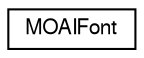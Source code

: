 digraph G
{
  edge [fontname="FreeSans",fontsize="10",labelfontname="FreeSans",labelfontsize="10"];
  node [fontname="FreeSans",fontsize="10",shape=record];
  rankdir=LR;
  Node1 [label="MOAIFont",height=0.2,width=0.4,color="black", fillcolor="white", style="filled",URL="$class_m_o_a_i_font.html"];
}
